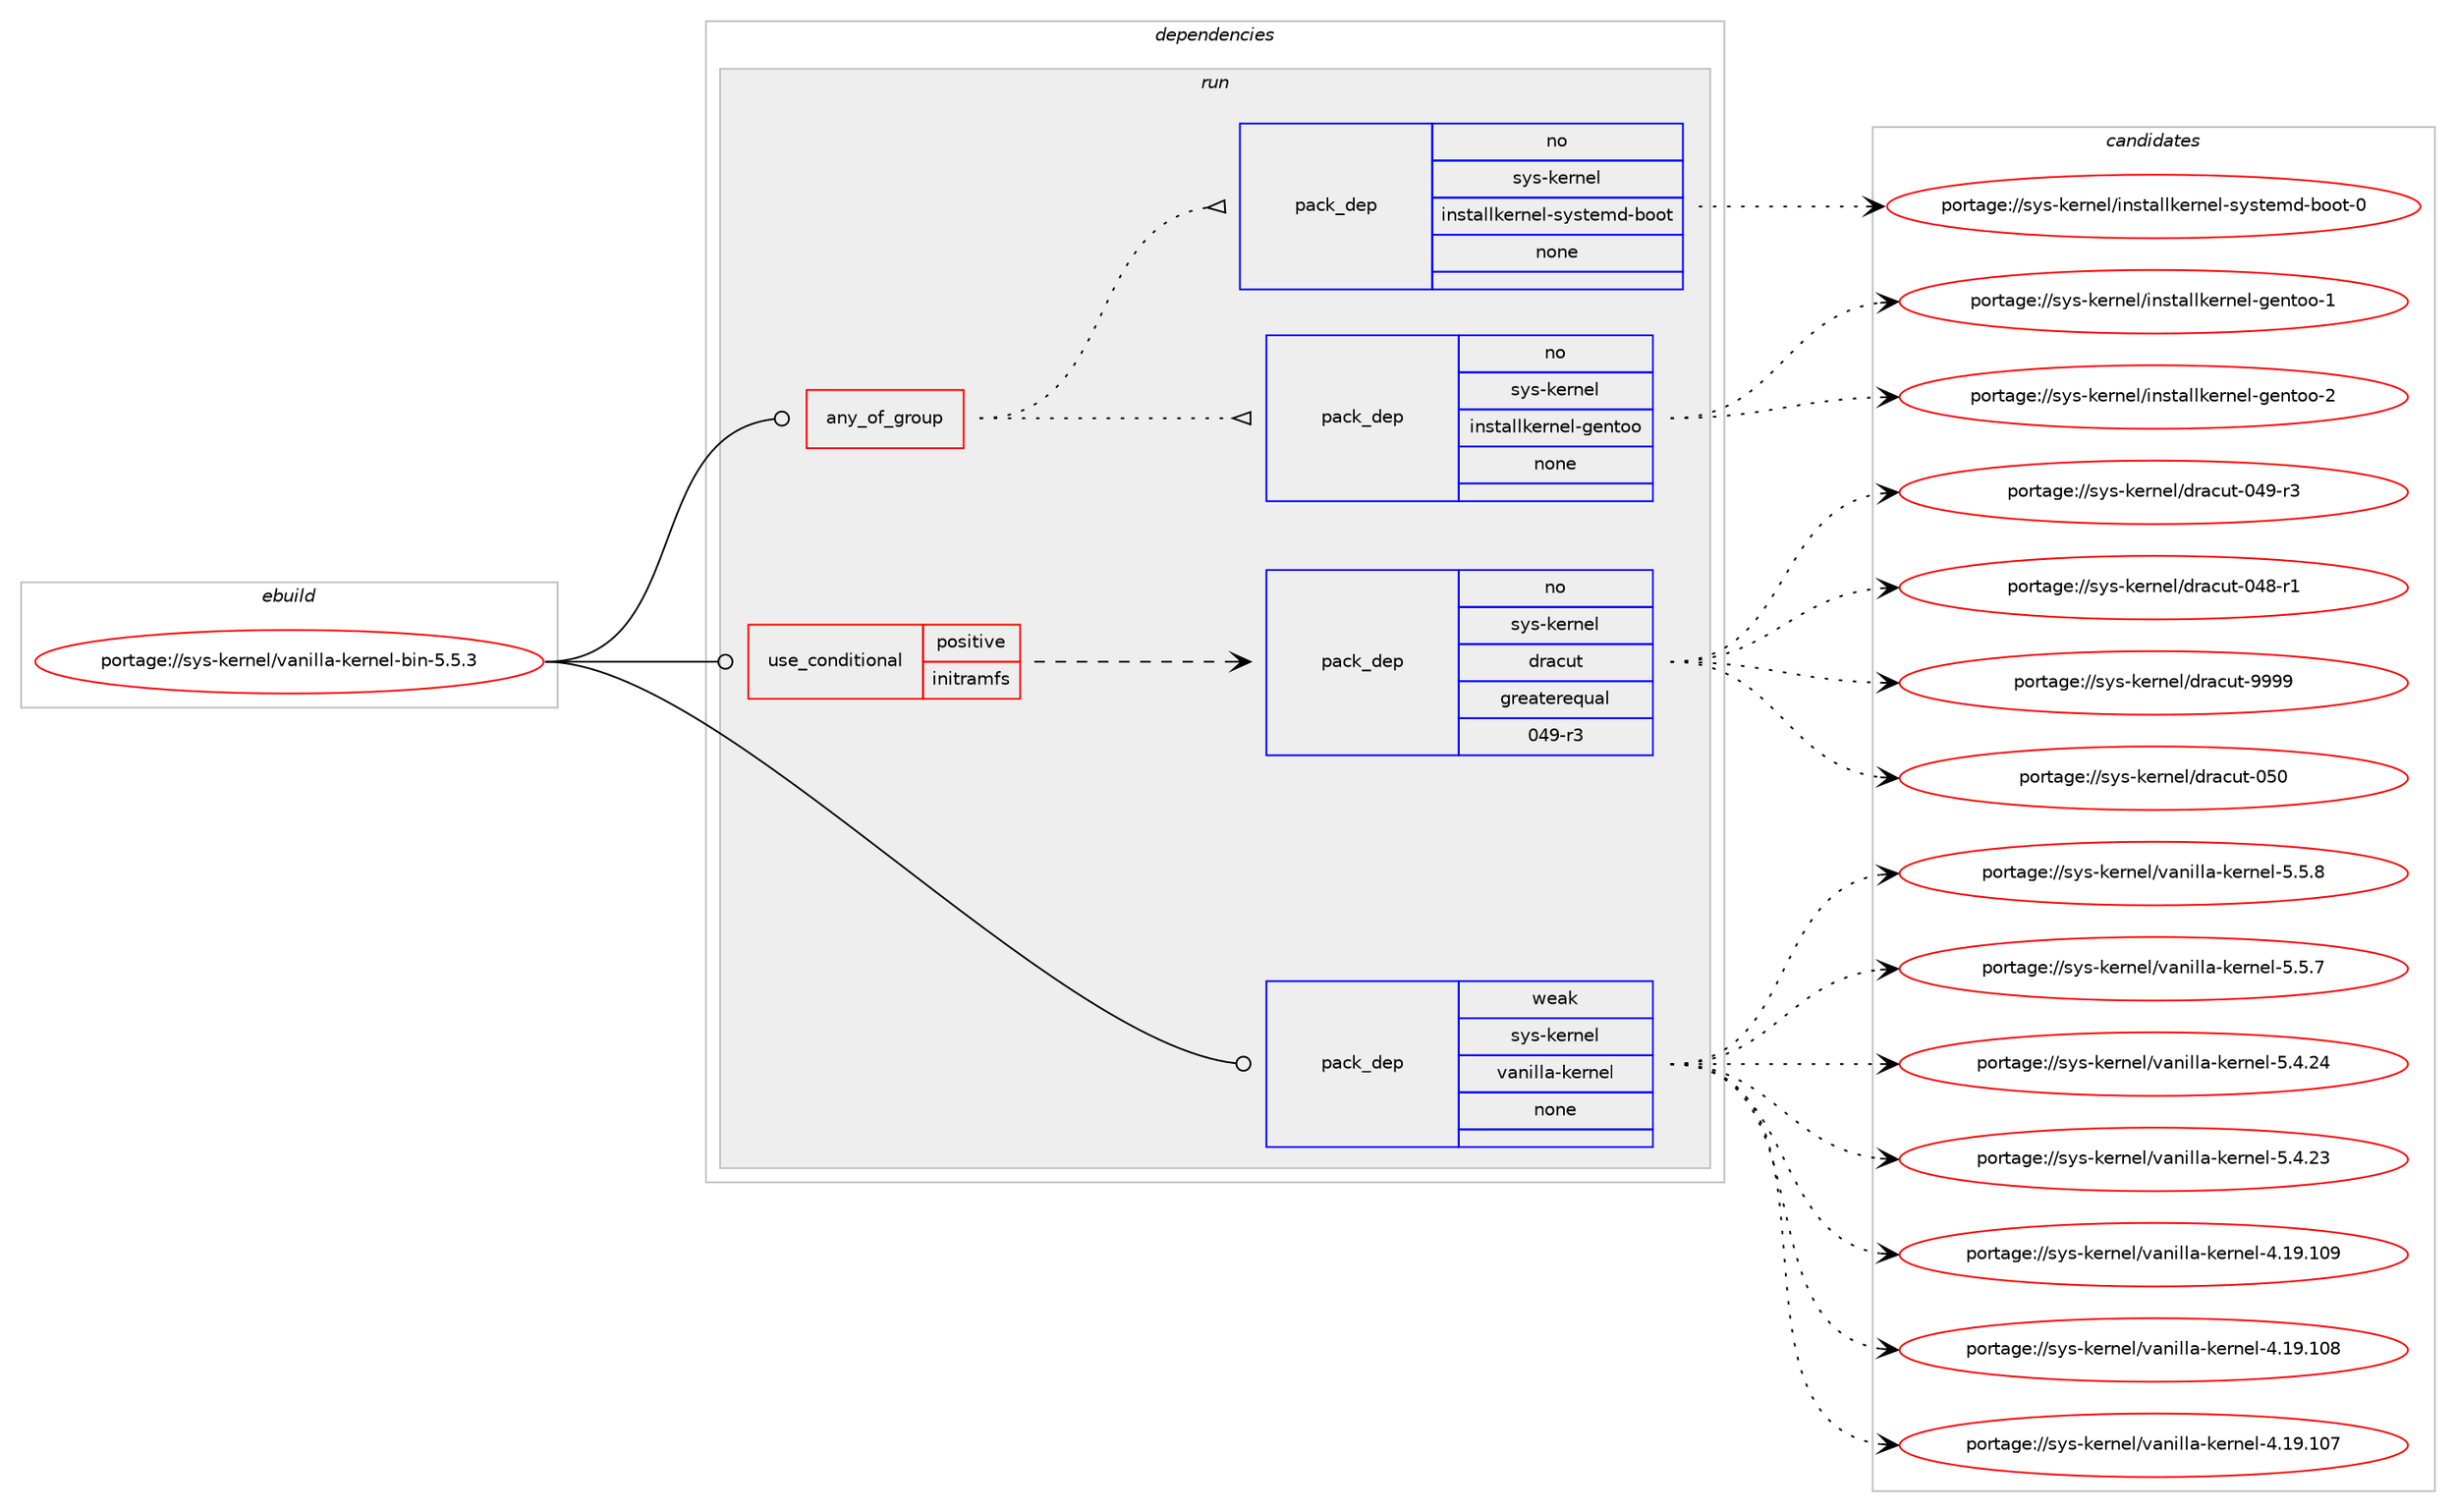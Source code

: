 digraph prolog {

# *************
# Graph options
# *************

newrank=true;
concentrate=true;
compound=true;
graph [rankdir=LR,fontname=Helvetica,fontsize=10,ranksep=1.5];#, ranksep=2.5, nodesep=0.2];
edge  [arrowhead=vee];
node  [fontname=Helvetica,fontsize=10];

# **********
# The ebuild
# **********

subgraph cluster_leftcol {
color=gray;
rank=same;
label=<<i>ebuild</i>>;
id [label="portage://sys-kernel/vanilla-kernel-bin-5.5.3", color=red, width=4, href="../sys-kernel/vanilla-kernel-bin-5.5.3.svg"];
}

# ****************
# The dependencies
# ****************

subgraph cluster_midcol {
color=gray;
label=<<i>dependencies</i>>;
subgraph cluster_compile {
fillcolor="#eeeeee";
style=filled;
label=<<i>compile</i>>;
}
subgraph cluster_compileandrun {
fillcolor="#eeeeee";
style=filled;
label=<<i>compile and run</i>>;
}
subgraph cluster_run {
fillcolor="#eeeeee";
style=filled;
label=<<i>run</i>>;
subgraph any598 {
dependency22555 [label=<<TABLE BORDER="0" CELLBORDER="1" CELLSPACING="0" CELLPADDING="4"><TR><TD CELLPADDING="10">any_of_group</TD></TR></TABLE>>, shape=none, color=red];subgraph pack18486 {
dependency22556 [label=<<TABLE BORDER="0" CELLBORDER="1" CELLSPACING="0" CELLPADDING="4" WIDTH="220"><TR><TD ROWSPAN="6" CELLPADDING="30">pack_dep</TD></TR><TR><TD WIDTH="110">no</TD></TR><TR><TD>sys-kernel</TD></TR><TR><TD>installkernel-gentoo</TD></TR><TR><TD>none</TD></TR><TR><TD></TD></TR></TABLE>>, shape=none, color=blue];
}
dependency22555:e -> dependency22556:w [weight=20,style="dotted",arrowhead="oinv"];
subgraph pack18487 {
dependency22557 [label=<<TABLE BORDER="0" CELLBORDER="1" CELLSPACING="0" CELLPADDING="4" WIDTH="220"><TR><TD ROWSPAN="6" CELLPADDING="30">pack_dep</TD></TR><TR><TD WIDTH="110">no</TD></TR><TR><TD>sys-kernel</TD></TR><TR><TD>installkernel-systemd-boot</TD></TR><TR><TD>none</TD></TR><TR><TD></TD></TR></TABLE>>, shape=none, color=blue];
}
dependency22555:e -> dependency22557:w [weight=20,style="dotted",arrowhead="oinv"];
}
id:e -> dependency22555:w [weight=20,style="solid",arrowhead="odot"];
subgraph cond3469 {
dependency22558 [label=<<TABLE BORDER="0" CELLBORDER="1" CELLSPACING="0" CELLPADDING="4"><TR><TD ROWSPAN="3" CELLPADDING="10">use_conditional</TD></TR><TR><TD>positive</TD></TR><TR><TD>initramfs</TD></TR></TABLE>>, shape=none, color=red];
subgraph pack18488 {
dependency22559 [label=<<TABLE BORDER="0" CELLBORDER="1" CELLSPACING="0" CELLPADDING="4" WIDTH="220"><TR><TD ROWSPAN="6" CELLPADDING="30">pack_dep</TD></TR><TR><TD WIDTH="110">no</TD></TR><TR><TD>sys-kernel</TD></TR><TR><TD>dracut</TD></TR><TR><TD>greaterequal</TD></TR><TR><TD>049-r3</TD></TR></TABLE>>, shape=none, color=blue];
}
dependency22558:e -> dependency22559:w [weight=20,style="dashed",arrowhead="vee"];
}
id:e -> dependency22558:w [weight=20,style="solid",arrowhead="odot"];
subgraph pack18489 {
dependency22560 [label=<<TABLE BORDER="0" CELLBORDER="1" CELLSPACING="0" CELLPADDING="4" WIDTH="220"><TR><TD ROWSPAN="6" CELLPADDING="30">pack_dep</TD></TR><TR><TD WIDTH="110">weak</TD></TR><TR><TD>sys-kernel</TD></TR><TR><TD>vanilla-kernel</TD></TR><TR><TD>none</TD></TR><TR><TD></TD></TR></TABLE>>, shape=none, color=blue];
}
id:e -> dependency22560:w [weight=20,style="solid",arrowhead="odot"];
}
}

# **************
# The candidates
# **************

subgraph cluster_choices {
rank=same;
color=gray;
label=<<i>candidates</i>>;

subgraph choice18486 {
color=black;
nodesep=1;
choice115121115451071011141101011084710511011511697108108107101114110101108451031011101161111114550 [label="portage://sys-kernel/installkernel-gentoo-2", color=red, width=4,href="../sys-kernel/installkernel-gentoo-2.svg"];
choice115121115451071011141101011084710511011511697108108107101114110101108451031011101161111114549 [label="portage://sys-kernel/installkernel-gentoo-1", color=red, width=4,href="../sys-kernel/installkernel-gentoo-1.svg"];
dependency22556:e -> choice115121115451071011141101011084710511011511697108108107101114110101108451031011101161111114550:w [style=dotted,weight="100"];
dependency22556:e -> choice115121115451071011141101011084710511011511697108108107101114110101108451031011101161111114549:w [style=dotted,weight="100"];
}
subgraph choice18487 {
color=black;
nodesep=1;
choice1151211154510710111411010110847105110115116971081081071011141101011084511512111511610110910045981111111164548 [label="portage://sys-kernel/installkernel-systemd-boot-0", color=red, width=4,href="../sys-kernel/installkernel-systemd-boot-0.svg"];
dependency22557:e -> choice1151211154510710111411010110847105110115116971081081071011141101011084511512111511610110910045981111111164548:w [style=dotted,weight="100"];
}
subgraph choice18488 {
color=black;
nodesep=1;
choice115121115451071011141101011084710011497991171164557575757 [label="portage://sys-kernel/dracut-9999", color=red, width=4,href="../sys-kernel/dracut-9999.svg"];
choice1151211154510710111411010110847100114979911711645485348 [label="portage://sys-kernel/dracut-050", color=red, width=4,href="../sys-kernel/dracut-050.svg"];
choice11512111545107101114110101108471001149799117116454852574511451 [label="portage://sys-kernel/dracut-049-r3", color=red, width=4,href="../sys-kernel/dracut-049-r3.svg"];
choice11512111545107101114110101108471001149799117116454852564511449 [label="portage://sys-kernel/dracut-048-r1", color=red, width=4,href="../sys-kernel/dracut-048-r1.svg"];
dependency22559:e -> choice115121115451071011141101011084710011497991171164557575757:w [style=dotted,weight="100"];
dependency22559:e -> choice1151211154510710111411010110847100114979911711645485348:w [style=dotted,weight="100"];
dependency22559:e -> choice11512111545107101114110101108471001149799117116454852574511451:w [style=dotted,weight="100"];
dependency22559:e -> choice11512111545107101114110101108471001149799117116454852564511449:w [style=dotted,weight="100"];
}
subgraph choice18489 {
color=black;
nodesep=1;
choice1151211154510710111411010110847118971101051081089745107101114110101108455346534656 [label="portage://sys-kernel/vanilla-kernel-5.5.8", color=red, width=4,href="../sys-kernel/vanilla-kernel-5.5.8.svg"];
choice1151211154510710111411010110847118971101051081089745107101114110101108455346534655 [label="portage://sys-kernel/vanilla-kernel-5.5.7", color=red, width=4,href="../sys-kernel/vanilla-kernel-5.5.7.svg"];
choice115121115451071011141101011084711897110105108108974510710111411010110845534652465052 [label="portage://sys-kernel/vanilla-kernel-5.4.24", color=red, width=4,href="../sys-kernel/vanilla-kernel-5.4.24.svg"];
choice115121115451071011141101011084711897110105108108974510710111411010110845534652465051 [label="portage://sys-kernel/vanilla-kernel-5.4.23", color=red, width=4,href="../sys-kernel/vanilla-kernel-5.4.23.svg"];
choice1151211154510710111411010110847118971101051081089745107101114110101108455246495746494857 [label="portage://sys-kernel/vanilla-kernel-4.19.109", color=red, width=4,href="../sys-kernel/vanilla-kernel-4.19.109.svg"];
choice1151211154510710111411010110847118971101051081089745107101114110101108455246495746494856 [label="portage://sys-kernel/vanilla-kernel-4.19.108", color=red, width=4,href="../sys-kernel/vanilla-kernel-4.19.108.svg"];
choice1151211154510710111411010110847118971101051081089745107101114110101108455246495746494855 [label="portage://sys-kernel/vanilla-kernel-4.19.107", color=red, width=4,href="../sys-kernel/vanilla-kernel-4.19.107.svg"];
dependency22560:e -> choice1151211154510710111411010110847118971101051081089745107101114110101108455346534656:w [style=dotted,weight="100"];
dependency22560:e -> choice1151211154510710111411010110847118971101051081089745107101114110101108455346534655:w [style=dotted,weight="100"];
dependency22560:e -> choice115121115451071011141101011084711897110105108108974510710111411010110845534652465052:w [style=dotted,weight="100"];
dependency22560:e -> choice115121115451071011141101011084711897110105108108974510710111411010110845534652465051:w [style=dotted,weight="100"];
dependency22560:e -> choice1151211154510710111411010110847118971101051081089745107101114110101108455246495746494857:w [style=dotted,weight="100"];
dependency22560:e -> choice1151211154510710111411010110847118971101051081089745107101114110101108455246495746494856:w [style=dotted,weight="100"];
dependency22560:e -> choice1151211154510710111411010110847118971101051081089745107101114110101108455246495746494855:w [style=dotted,weight="100"];
}
}

}
